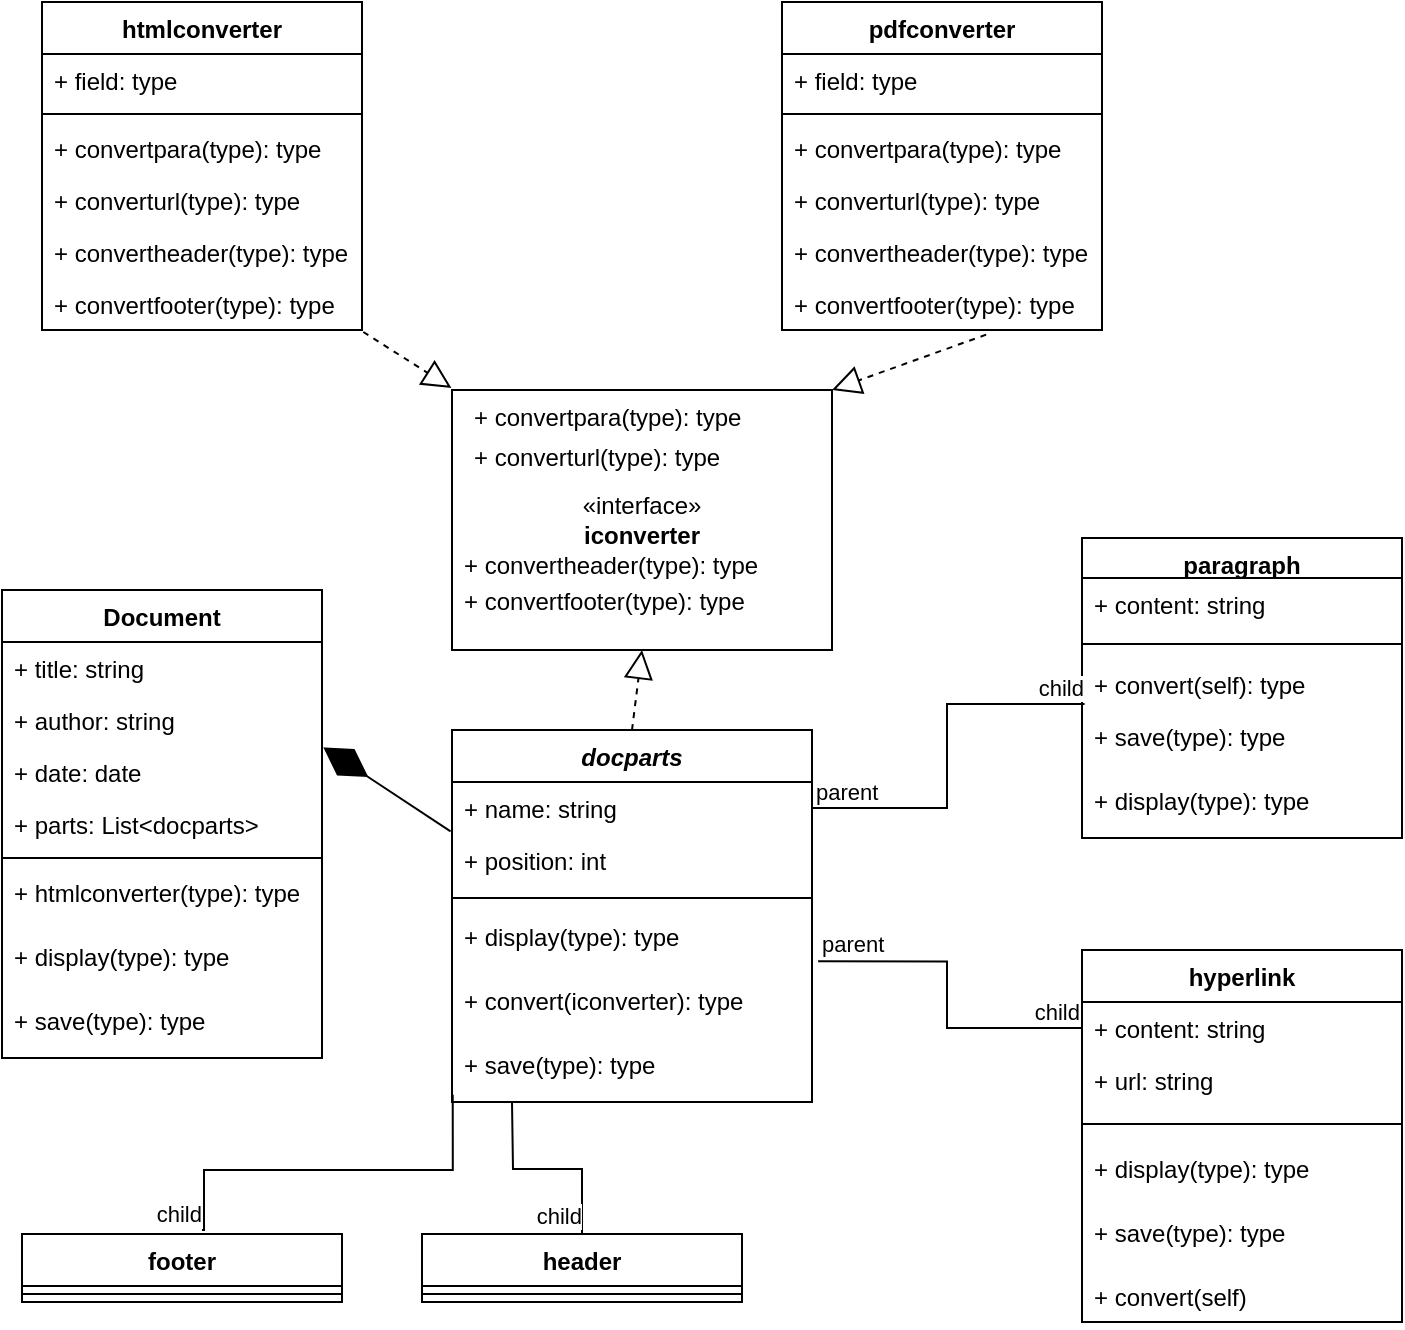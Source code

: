 <mxfile version="22.1.18" type="device">
  <diagram id="C5RBs43oDa-KdzZeNtuy" name="Page-1">
    <mxGraphModel dx="1034" dy="1633" grid="1" gridSize="10" guides="1" tooltips="1" connect="1" arrows="1" fold="1" page="1" pageScale="1" pageWidth="827" pageHeight="1169" math="0" shadow="0">
      <root>
        <mxCell id="WIyWlLk6GJQsqaUBKTNV-0" />
        <mxCell id="WIyWlLk6GJQsqaUBKTNV-1" parent="WIyWlLk6GJQsqaUBKTNV-0" />
        <mxCell id="lSgTRg_lMF9O8IN8LPWt-0" value="&lt;i&gt;docparts&lt;/i&gt;" style="swimlane;fontStyle=1;align=center;verticalAlign=top;childLayout=stackLayout;horizontal=1;startSize=26;horizontalStack=0;resizeParent=1;resizeParentMax=0;resizeLast=0;collapsible=1;marginBottom=0;whiteSpace=wrap;html=1;" vertex="1" parent="WIyWlLk6GJQsqaUBKTNV-1">
          <mxGeometry x="285" y="200" width="180" height="186" as="geometry" />
        </mxCell>
        <mxCell id="lSgTRg_lMF9O8IN8LPWt-24" value="+ name: string" style="text;strokeColor=none;fillColor=none;align=left;verticalAlign=top;spacingLeft=4;spacingRight=4;overflow=hidden;rotatable=0;points=[[0,0.5],[1,0.5]];portConstraint=eastwest;whiteSpace=wrap;html=1;" vertex="1" parent="lSgTRg_lMF9O8IN8LPWt-0">
          <mxGeometry y="26" width="180" height="26" as="geometry" />
        </mxCell>
        <mxCell id="lSgTRg_lMF9O8IN8LPWt-25" value="+ position: int" style="text;strokeColor=none;fillColor=none;align=left;verticalAlign=top;spacingLeft=4;spacingRight=4;overflow=hidden;rotatable=0;points=[[0,0.5],[1,0.5]];portConstraint=eastwest;whiteSpace=wrap;html=1;" vertex="1" parent="lSgTRg_lMF9O8IN8LPWt-0">
          <mxGeometry y="52" width="180" height="26" as="geometry" />
        </mxCell>
        <mxCell id="lSgTRg_lMF9O8IN8LPWt-2" value="" style="line;strokeWidth=1;fillColor=none;align=left;verticalAlign=middle;spacingTop=-1;spacingLeft=3;spacingRight=3;rotatable=0;labelPosition=right;points=[];portConstraint=eastwest;strokeColor=inherit;" vertex="1" parent="lSgTRg_lMF9O8IN8LPWt-0">
          <mxGeometry y="78" width="180" height="12" as="geometry" />
        </mxCell>
        <mxCell id="lSgTRg_lMF9O8IN8LPWt-31" value="+ display(type): type" style="text;strokeColor=none;fillColor=none;align=left;verticalAlign=top;spacingLeft=4;spacingRight=4;overflow=hidden;rotatable=0;points=[[0,0.5],[1,0.5]];portConstraint=eastwest;whiteSpace=wrap;html=1;" vertex="1" parent="lSgTRg_lMF9O8IN8LPWt-0">
          <mxGeometry y="90" width="180" height="32" as="geometry" />
        </mxCell>
        <mxCell id="lSgTRg_lMF9O8IN8LPWt-42" value="+ convert(iconverter): type" style="text;strokeColor=none;fillColor=none;align=left;verticalAlign=top;spacingLeft=4;spacingRight=4;overflow=hidden;rotatable=0;points=[[0,0.5],[1,0.5]];portConstraint=eastwest;whiteSpace=wrap;html=1;" vertex="1" parent="lSgTRg_lMF9O8IN8LPWt-0">
          <mxGeometry y="122" width="180" height="32" as="geometry" />
        </mxCell>
        <mxCell id="lSgTRg_lMF9O8IN8LPWt-32" value="+ save(type): type" style="text;strokeColor=none;fillColor=none;align=left;verticalAlign=top;spacingLeft=4;spacingRight=4;overflow=hidden;rotatable=0;points=[[0,0.5],[1,0.5]];portConstraint=eastwest;whiteSpace=wrap;html=1;" vertex="1" parent="lSgTRg_lMF9O8IN8LPWt-0">
          <mxGeometry y="154" width="180" height="32" as="geometry" />
        </mxCell>
        <mxCell id="lSgTRg_lMF9O8IN8LPWt-4" value="paragraph" style="swimlane;fontStyle=1;align=center;verticalAlign=top;childLayout=stackLayout;horizontal=1;startSize=20;horizontalStack=0;resizeParent=1;resizeParentMax=0;resizeLast=0;collapsible=1;marginBottom=0;whiteSpace=wrap;html=1;" vertex="1" parent="WIyWlLk6GJQsqaUBKTNV-1">
          <mxGeometry x="600" y="104" width="160" height="150" as="geometry" />
        </mxCell>
        <mxCell id="lSgTRg_lMF9O8IN8LPWt-33" value="+ content: string" style="text;strokeColor=none;fillColor=none;align=left;verticalAlign=top;spacingLeft=4;spacingRight=4;overflow=hidden;rotatable=0;points=[[0,0.5],[1,0.5]];portConstraint=eastwest;whiteSpace=wrap;html=1;" vertex="1" parent="lSgTRg_lMF9O8IN8LPWt-4">
          <mxGeometry y="20" width="160" height="26" as="geometry" />
        </mxCell>
        <mxCell id="lSgTRg_lMF9O8IN8LPWt-5" value="" style="line;strokeWidth=1;fillColor=none;align=left;verticalAlign=middle;spacingTop=-1;spacingLeft=3;spacingRight=3;rotatable=0;labelPosition=right;points=[];portConstraint=eastwest;strokeColor=inherit;" vertex="1" parent="lSgTRg_lMF9O8IN8LPWt-4">
          <mxGeometry y="46" width="160" height="14" as="geometry" />
        </mxCell>
        <mxCell id="lSgTRg_lMF9O8IN8LPWt-38" value="+ convert(self): type" style="text;strokeColor=none;fillColor=none;align=left;verticalAlign=top;spacingLeft=4;spacingRight=4;overflow=hidden;rotatable=0;points=[[0,0.5],[1,0.5]];portConstraint=eastwest;whiteSpace=wrap;html=1;" vertex="1" parent="lSgTRg_lMF9O8IN8LPWt-4">
          <mxGeometry y="60" width="160" height="26" as="geometry" />
        </mxCell>
        <mxCell id="lSgTRg_lMF9O8IN8LPWt-35" value="+ save(type): type" style="text;strokeColor=none;fillColor=none;align=left;verticalAlign=top;spacingLeft=4;spacingRight=4;overflow=hidden;rotatable=0;points=[[0,0.5],[1,0.5]];portConstraint=eastwest;whiteSpace=wrap;html=1;" vertex="1" parent="lSgTRg_lMF9O8IN8LPWt-4">
          <mxGeometry y="86" width="160" height="32" as="geometry" />
        </mxCell>
        <mxCell id="lSgTRg_lMF9O8IN8LPWt-34" value="+ display(type): type" style="text;strokeColor=none;fillColor=none;align=left;verticalAlign=top;spacingLeft=4;spacingRight=4;overflow=hidden;rotatable=0;points=[[0,0.5],[1,0.5]];portConstraint=eastwest;whiteSpace=wrap;html=1;" vertex="1" parent="lSgTRg_lMF9O8IN8LPWt-4">
          <mxGeometry y="118" width="160" height="32" as="geometry" />
        </mxCell>
        <mxCell id="lSgTRg_lMF9O8IN8LPWt-6" value="hyperlink" style="swimlane;fontStyle=1;align=center;verticalAlign=top;childLayout=stackLayout;horizontal=1;startSize=26;horizontalStack=0;resizeParent=1;resizeParentMax=0;resizeLast=0;collapsible=1;marginBottom=0;whiteSpace=wrap;html=1;" vertex="1" parent="WIyWlLk6GJQsqaUBKTNV-1">
          <mxGeometry x="600" y="310" width="160" height="186" as="geometry" />
        </mxCell>
        <mxCell id="lSgTRg_lMF9O8IN8LPWt-39" value="+ content: string" style="text;strokeColor=none;fillColor=none;align=left;verticalAlign=top;spacingLeft=4;spacingRight=4;overflow=hidden;rotatable=0;points=[[0,0.5],[1,0.5]];portConstraint=eastwest;whiteSpace=wrap;html=1;" vertex="1" parent="lSgTRg_lMF9O8IN8LPWt-6">
          <mxGeometry y="26" width="160" height="26" as="geometry" />
        </mxCell>
        <mxCell id="lSgTRg_lMF9O8IN8LPWt-41" value="+ url: string" style="text;strokeColor=none;fillColor=none;align=left;verticalAlign=top;spacingLeft=4;spacingRight=4;overflow=hidden;rotatable=0;points=[[0,0.5],[1,0.5]];portConstraint=eastwest;whiteSpace=wrap;html=1;" vertex="1" parent="lSgTRg_lMF9O8IN8LPWt-6">
          <mxGeometry y="52" width="160" height="26" as="geometry" />
        </mxCell>
        <mxCell id="lSgTRg_lMF9O8IN8LPWt-7" value="" style="line;strokeWidth=1;fillColor=none;align=left;verticalAlign=middle;spacingTop=-1;spacingLeft=3;spacingRight=3;rotatable=0;labelPosition=right;points=[];portConstraint=eastwest;strokeColor=inherit;" vertex="1" parent="lSgTRg_lMF9O8IN8LPWt-6">
          <mxGeometry y="78" width="160" height="18" as="geometry" />
        </mxCell>
        <mxCell id="lSgTRg_lMF9O8IN8LPWt-37" value="+ display(type): type" style="text;strokeColor=none;fillColor=none;align=left;verticalAlign=top;spacingLeft=4;spacingRight=4;overflow=hidden;rotatable=0;points=[[0,0.5],[1,0.5]];portConstraint=eastwest;whiteSpace=wrap;html=1;" vertex="1" parent="lSgTRg_lMF9O8IN8LPWt-6">
          <mxGeometry y="96" width="160" height="32" as="geometry" />
        </mxCell>
        <mxCell id="lSgTRg_lMF9O8IN8LPWt-36" value="+ save(type): type" style="text;strokeColor=none;fillColor=none;align=left;verticalAlign=top;spacingLeft=4;spacingRight=4;overflow=hidden;rotatable=0;points=[[0,0.5],[1,0.5]];portConstraint=eastwest;whiteSpace=wrap;html=1;" vertex="1" parent="lSgTRg_lMF9O8IN8LPWt-6">
          <mxGeometry y="128" width="160" height="32" as="geometry" />
        </mxCell>
        <mxCell id="lSgTRg_lMF9O8IN8LPWt-27" value="+ convert(self)" style="text;strokeColor=none;fillColor=none;align=left;verticalAlign=top;spacingLeft=4;spacingRight=4;overflow=hidden;rotatable=0;points=[[0,0.5],[1,0.5]];portConstraint=eastwest;whiteSpace=wrap;html=1;" vertex="1" parent="lSgTRg_lMF9O8IN8LPWt-6">
          <mxGeometry y="160" width="160" height="26" as="geometry" />
        </mxCell>
        <mxCell id="lSgTRg_lMF9O8IN8LPWt-8" value="header" style="swimlane;fontStyle=1;align=center;verticalAlign=top;childLayout=stackLayout;horizontal=1;startSize=26;horizontalStack=0;resizeParent=1;resizeParentMax=0;resizeLast=0;collapsible=1;marginBottom=0;whiteSpace=wrap;html=1;" vertex="1" parent="WIyWlLk6GJQsqaUBKTNV-1">
          <mxGeometry x="270" y="452" width="160" height="34" as="geometry" />
        </mxCell>
        <mxCell id="lSgTRg_lMF9O8IN8LPWt-9" value="" style="line;strokeWidth=1;fillColor=none;align=left;verticalAlign=middle;spacingTop=-1;spacingLeft=3;spacingRight=3;rotatable=0;labelPosition=right;points=[];portConstraint=eastwest;strokeColor=inherit;" vertex="1" parent="lSgTRg_lMF9O8IN8LPWt-8">
          <mxGeometry y="26" width="160" height="8" as="geometry" />
        </mxCell>
        <mxCell id="lSgTRg_lMF9O8IN8LPWt-10" value="footer" style="swimlane;fontStyle=1;align=center;verticalAlign=top;childLayout=stackLayout;horizontal=1;startSize=26;horizontalStack=0;resizeParent=1;resizeParentMax=0;resizeLast=0;collapsible=1;marginBottom=0;whiteSpace=wrap;html=1;" vertex="1" parent="WIyWlLk6GJQsqaUBKTNV-1">
          <mxGeometry x="70" y="452" width="160" height="34" as="geometry" />
        </mxCell>
        <mxCell id="lSgTRg_lMF9O8IN8LPWt-11" value="" style="line;strokeWidth=1;fillColor=none;align=left;verticalAlign=middle;spacingTop=-1;spacingLeft=3;spacingRight=3;rotatable=0;labelPosition=right;points=[];portConstraint=eastwest;strokeColor=inherit;" vertex="1" parent="lSgTRg_lMF9O8IN8LPWt-10">
          <mxGeometry y="26" width="160" height="8" as="geometry" />
        </mxCell>
        <mxCell id="lSgTRg_lMF9O8IN8LPWt-17" value="Document" style="swimlane;fontStyle=1;align=center;verticalAlign=top;childLayout=stackLayout;horizontal=1;startSize=26;horizontalStack=0;resizeParent=1;resizeParentMax=0;resizeLast=0;collapsible=1;marginBottom=0;whiteSpace=wrap;html=1;" vertex="1" parent="WIyWlLk6GJQsqaUBKTNV-1">
          <mxGeometry x="60" y="130" width="160" height="234" as="geometry" />
        </mxCell>
        <mxCell id="lSgTRg_lMF9O8IN8LPWt-18" value="+ title: string" style="text;strokeColor=none;fillColor=none;align=left;verticalAlign=top;spacingLeft=4;spacingRight=4;overflow=hidden;rotatable=0;points=[[0,0.5],[1,0.5]];portConstraint=eastwest;whiteSpace=wrap;html=1;" vertex="1" parent="lSgTRg_lMF9O8IN8LPWt-17">
          <mxGeometry y="26" width="160" height="26" as="geometry" />
        </mxCell>
        <mxCell id="lSgTRg_lMF9O8IN8LPWt-21" value="+ author: string" style="text;strokeColor=none;fillColor=none;align=left;verticalAlign=top;spacingLeft=4;spacingRight=4;overflow=hidden;rotatable=0;points=[[0,0.5],[1,0.5]];portConstraint=eastwest;whiteSpace=wrap;html=1;" vertex="1" parent="lSgTRg_lMF9O8IN8LPWt-17">
          <mxGeometry y="52" width="160" height="26" as="geometry" />
        </mxCell>
        <mxCell id="lSgTRg_lMF9O8IN8LPWt-22" value="+ date: date" style="text;strokeColor=none;fillColor=none;align=left;verticalAlign=top;spacingLeft=4;spacingRight=4;overflow=hidden;rotatable=0;points=[[0,0.5],[1,0.5]];portConstraint=eastwest;whiteSpace=wrap;html=1;" vertex="1" parent="lSgTRg_lMF9O8IN8LPWt-17">
          <mxGeometry y="78" width="160" height="26" as="geometry" />
        </mxCell>
        <mxCell id="lSgTRg_lMF9O8IN8LPWt-23" value="+ parts: List&amp;lt;docparts&amp;gt;" style="text;strokeColor=none;fillColor=none;align=left;verticalAlign=top;spacingLeft=4;spacingRight=4;overflow=hidden;rotatable=0;points=[[0,0.5],[1,0.5]];portConstraint=eastwest;whiteSpace=wrap;html=1;" vertex="1" parent="lSgTRg_lMF9O8IN8LPWt-17">
          <mxGeometry y="104" width="160" height="26" as="geometry" />
        </mxCell>
        <mxCell id="lSgTRg_lMF9O8IN8LPWt-19" value="" style="line;strokeWidth=1;fillColor=none;align=left;verticalAlign=middle;spacingTop=-1;spacingLeft=3;spacingRight=3;rotatable=0;labelPosition=right;points=[];portConstraint=eastwest;strokeColor=inherit;" vertex="1" parent="lSgTRg_lMF9O8IN8LPWt-17">
          <mxGeometry y="130" width="160" height="8" as="geometry" />
        </mxCell>
        <mxCell id="lSgTRg_lMF9O8IN8LPWt-20" value="+ htmlconverter(type): type" style="text;strokeColor=none;fillColor=none;align=left;verticalAlign=top;spacingLeft=4;spacingRight=4;overflow=hidden;rotatable=0;points=[[0,0.5],[1,0.5]];portConstraint=eastwest;whiteSpace=wrap;html=1;" vertex="1" parent="lSgTRg_lMF9O8IN8LPWt-17">
          <mxGeometry y="138" width="160" height="32" as="geometry" />
        </mxCell>
        <mxCell id="lSgTRg_lMF9O8IN8LPWt-29" value="+ display(type): type" style="text;strokeColor=none;fillColor=none;align=left;verticalAlign=top;spacingLeft=4;spacingRight=4;overflow=hidden;rotatable=0;points=[[0,0.5],[1,0.5]];portConstraint=eastwest;whiteSpace=wrap;html=1;" vertex="1" parent="lSgTRg_lMF9O8IN8LPWt-17">
          <mxGeometry y="170" width="160" height="32" as="geometry" />
        </mxCell>
        <mxCell id="lSgTRg_lMF9O8IN8LPWt-30" value="+ save(type): type" style="text;strokeColor=none;fillColor=none;align=left;verticalAlign=top;spacingLeft=4;spacingRight=4;overflow=hidden;rotatable=0;points=[[0,0.5],[1,0.5]];portConstraint=eastwest;whiteSpace=wrap;html=1;" vertex="1" parent="lSgTRg_lMF9O8IN8LPWt-17">
          <mxGeometry y="202" width="160" height="32" as="geometry" />
        </mxCell>
        <mxCell id="lSgTRg_lMF9O8IN8LPWt-26" value="" style="endArrow=diamondThin;endFill=1;endSize=24;html=1;rounded=0;entryX=1.004;entryY=0.026;entryDx=0;entryDy=0;entryPerimeter=0;exitX=-0.004;exitY=0.949;exitDx=0;exitDy=0;exitPerimeter=0;" edge="1" parent="WIyWlLk6GJQsqaUBKTNV-1" source="lSgTRg_lMF9O8IN8LPWt-24" target="lSgTRg_lMF9O8IN8LPWt-22">
          <mxGeometry width="160" relative="1" as="geometry">
            <mxPoint x="330" y="290" as="sourcePoint" />
            <mxPoint x="490" y="290" as="targetPoint" />
          </mxGeometry>
        </mxCell>
        <mxCell id="lSgTRg_lMF9O8IN8LPWt-43" value="«interface»&lt;br&gt;&lt;b&gt;iconverter&lt;/b&gt;" style="html=1;whiteSpace=wrap;" vertex="1" parent="WIyWlLk6GJQsqaUBKTNV-1">
          <mxGeometry x="285" y="30" width="190" height="130" as="geometry" />
        </mxCell>
        <mxCell id="lSgTRg_lMF9O8IN8LPWt-44" value="htmlconverter" style="swimlane;fontStyle=1;align=center;verticalAlign=top;childLayout=stackLayout;horizontal=1;startSize=26;horizontalStack=0;resizeParent=1;resizeParentMax=0;resizeLast=0;collapsible=1;marginBottom=0;whiteSpace=wrap;html=1;" vertex="1" parent="WIyWlLk6GJQsqaUBKTNV-1">
          <mxGeometry x="80" y="-164" width="160" height="164" as="geometry" />
        </mxCell>
        <mxCell id="lSgTRg_lMF9O8IN8LPWt-45" value="+ field: type" style="text;strokeColor=none;fillColor=none;align=left;verticalAlign=top;spacingLeft=4;spacingRight=4;overflow=hidden;rotatable=0;points=[[0,0.5],[1,0.5]];portConstraint=eastwest;whiteSpace=wrap;html=1;" vertex="1" parent="lSgTRg_lMF9O8IN8LPWt-44">
          <mxGeometry y="26" width="160" height="26" as="geometry" />
        </mxCell>
        <mxCell id="lSgTRg_lMF9O8IN8LPWt-46" value="" style="line;strokeWidth=1;fillColor=none;align=left;verticalAlign=middle;spacingTop=-1;spacingLeft=3;spacingRight=3;rotatable=0;labelPosition=right;points=[];portConstraint=eastwest;strokeColor=inherit;" vertex="1" parent="lSgTRg_lMF9O8IN8LPWt-44">
          <mxGeometry y="52" width="160" height="8" as="geometry" />
        </mxCell>
        <mxCell id="lSgTRg_lMF9O8IN8LPWt-47" value="+ convertpara(type): type" style="text;strokeColor=none;fillColor=none;align=left;verticalAlign=top;spacingLeft=4;spacingRight=4;overflow=hidden;rotatable=0;points=[[0,0.5],[1,0.5]];portConstraint=eastwest;whiteSpace=wrap;html=1;" vertex="1" parent="lSgTRg_lMF9O8IN8LPWt-44">
          <mxGeometry y="60" width="160" height="26" as="geometry" />
        </mxCell>
        <mxCell id="lSgTRg_lMF9O8IN8LPWt-53" value="+ converturl(type): type" style="text;strokeColor=none;fillColor=none;align=left;verticalAlign=top;spacingLeft=4;spacingRight=4;overflow=hidden;rotatable=0;points=[[0,0.5],[1,0.5]];portConstraint=eastwest;whiteSpace=wrap;html=1;" vertex="1" parent="lSgTRg_lMF9O8IN8LPWt-44">
          <mxGeometry y="86" width="160" height="26" as="geometry" />
        </mxCell>
        <mxCell id="lSgTRg_lMF9O8IN8LPWt-52" value="+ convertheader(type): type" style="text;strokeColor=none;fillColor=none;align=left;verticalAlign=top;spacingLeft=4;spacingRight=4;overflow=hidden;rotatable=0;points=[[0,0.5],[1,0.5]];portConstraint=eastwest;whiteSpace=wrap;html=1;" vertex="1" parent="lSgTRg_lMF9O8IN8LPWt-44">
          <mxGeometry y="112" width="160" height="26" as="geometry" />
        </mxCell>
        <mxCell id="lSgTRg_lMF9O8IN8LPWt-54" value="+ convertfooter(type): type" style="text;strokeColor=none;fillColor=none;align=left;verticalAlign=top;spacingLeft=4;spacingRight=4;overflow=hidden;rotatable=0;points=[[0,0.5],[1,0.5]];portConstraint=eastwest;whiteSpace=wrap;html=1;" vertex="1" parent="lSgTRg_lMF9O8IN8LPWt-44">
          <mxGeometry y="138" width="160" height="26" as="geometry" />
        </mxCell>
        <mxCell id="lSgTRg_lMF9O8IN8LPWt-55" value="pdfconverter" style="swimlane;fontStyle=1;align=center;verticalAlign=top;childLayout=stackLayout;horizontal=1;startSize=26;horizontalStack=0;resizeParent=1;resizeParentMax=0;resizeLast=0;collapsible=1;marginBottom=0;whiteSpace=wrap;html=1;" vertex="1" parent="WIyWlLk6GJQsqaUBKTNV-1">
          <mxGeometry x="450" y="-164" width="160" height="164" as="geometry" />
        </mxCell>
        <mxCell id="lSgTRg_lMF9O8IN8LPWt-56" value="+ field: type" style="text;strokeColor=none;fillColor=none;align=left;verticalAlign=top;spacingLeft=4;spacingRight=4;overflow=hidden;rotatable=0;points=[[0,0.5],[1,0.5]];portConstraint=eastwest;whiteSpace=wrap;html=1;" vertex="1" parent="lSgTRg_lMF9O8IN8LPWt-55">
          <mxGeometry y="26" width="160" height="26" as="geometry" />
        </mxCell>
        <mxCell id="lSgTRg_lMF9O8IN8LPWt-57" value="" style="line;strokeWidth=1;fillColor=none;align=left;verticalAlign=middle;spacingTop=-1;spacingLeft=3;spacingRight=3;rotatable=0;labelPosition=right;points=[];portConstraint=eastwest;strokeColor=inherit;" vertex="1" parent="lSgTRg_lMF9O8IN8LPWt-55">
          <mxGeometry y="52" width="160" height="8" as="geometry" />
        </mxCell>
        <mxCell id="lSgTRg_lMF9O8IN8LPWt-58" value="+ convertpara(type): type" style="text;strokeColor=none;fillColor=none;align=left;verticalAlign=top;spacingLeft=4;spacingRight=4;overflow=hidden;rotatable=0;points=[[0,0.5],[1,0.5]];portConstraint=eastwest;whiteSpace=wrap;html=1;" vertex="1" parent="lSgTRg_lMF9O8IN8LPWt-55">
          <mxGeometry y="60" width="160" height="26" as="geometry" />
        </mxCell>
        <mxCell id="lSgTRg_lMF9O8IN8LPWt-59" value="+ converturl(type): type" style="text;strokeColor=none;fillColor=none;align=left;verticalAlign=top;spacingLeft=4;spacingRight=4;overflow=hidden;rotatable=0;points=[[0,0.5],[1,0.5]];portConstraint=eastwest;whiteSpace=wrap;html=1;" vertex="1" parent="lSgTRg_lMF9O8IN8LPWt-55">
          <mxGeometry y="86" width="160" height="26" as="geometry" />
        </mxCell>
        <mxCell id="lSgTRg_lMF9O8IN8LPWt-60" value="+ convertheader(type): type" style="text;strokeColor=none;fillColor=none;align=left;verticalAlign=top;spacingLeft=4;spacingRight=4;overflow=hidden;rotatable=0;points=[[0,0.5],[1,0.5]];portConstraint=eastwest;whiteSpace=wrap;html=1;" vertex="1" parent="lSgTRg_lMF9O8IN8LPWt-55">
          <mxGeometry y="112" width="160" height="26" as="geometry" />
        </mxCell>
        <mxCell id="lSgTRg_lMF9O8IN8LPWt-61" value="+ convertfooter(type): type" style="text;strokeColor=none;fillColor=none;align=left;verticalAlign=top;spacingLeft=4;spacingRight=4;overflow=hidden;rotatable=0;points=[[0,0.5],[1,0.5]];portConstraint=eastwest;whiteSpace=wrap;html=1;" vertex="1" parent="lSgTRg_lMF9O8IN8LPWt-55">
          <mxGeometry y="138" width="160" height="26" as="geometry" />
        </mxCell>
        <mxCell id="lSgTRg_lMF9O8IN8LPWt-62" value="+ convertfooter(type): type" style="text;strokeColor=none;fillColor=none;align=left;verticalAlign=top;spacingLeft=4;spacingRight=4;overflow=hidden;rotatable=0;points=[[0,0.5],[1,0.5]];portConstraint=eastwest;whiteSpace=wrap;html=1;" vertex="1" parent="WIyWlLk6GJQsqaUBKTNV-1">
          <mxGeometry x="285" y="122" width="160" height="26" as="geometry" />
        </mxCell>
        <mxCell id="lSgTRg_lMF9O8IN8LPWt-63" value="+ convertpara(type): type" style="text;strokeColor=none;fillColor=none;align=left;verticalAlign=top;spacingLeft=4;spacingRight=4;overflow=hidden;rotatable=0;points=[[0,0.5],[1,0.5]];portConstraint=eastwest;whiteSpace=wrap;html=1;" vertex="1" parent="WIyWlLk6GJQsqaUBKTNV-1">
          <mxGeometry x="290" y="30" width="160" height="26" as="geometry" />
        </mxCell>
        <mxCell id="lSgTRg_lMF9O8IN8LPWt-64" value="+ convertheader(type): type" style="text;strokeColor=none;fillColor=none;align=left;verticalAlign=top;spacingLeft=4;spacingRight=4;overflow=hidden;rotatable=0;points=[[0,0.5],[1,0.5]];portConstraint=eastwest;whiteSpace=wrap;html=1;" vertex="1" parent="WIyWlLk6GJQsqaUBKTNV-1">
          <mxGeometry x="285" y="104" width="160" height="26" as="geometry" />
        </mxCell>
        <mxCell id="lSgTRg_lMF9O8IN8LPWt-65" value="+ converturl(type): type" style="text;strokeColor=none;fillColor=none;align=left;verticalAlign=top;spacingLeft=4;spacingRight=4;overflow=hidden;rotatable=0;points=[[0,0.5],[1,0.5]];portConstraint=eastwest;whiteSpace=wrap;html=1;" vertex="1" parent="WIyWlLk6GJQsqaUBKTNV-1">
          <mxGeometry x="290" y="50" width="160" height="26" as="geometry" />
        </mxCell>
        <mxCell id="lSgTRg_lMF9O8IN8LPWt-67" value="" style="endArrow=block;dashed=1;endFill=0;endSize=12;html=1;rounded=0;exitX=0.5;exitY=0;exitDx=0;exitDy=0;entryX=0.5;entryY=1;entryDx=0;entryDy=0;" edge="1" parent="WIyWlLk6GJQsqaUBKTNV-1" source="lSgTRg_lMF9O8IN8LPWt-0" target="lSgTRg_lMF9O8IN8LPWt-43">
          <mxGeometry width="160" relative="1" as="geometry">
            <mxPoint x="330" y="90" as="sourcePoint" />
            <mxPoint x="490" y="90" as="targetPoint" />
          </mxGeometry>
        </mxCell>
        <mxCell id="lSgTRg_lMF9O8IN8LPWt-68" value="" style="endArrow=block;dashed=1;endFill=0;endSize=12;html=1;rounded=0;exitX=1.004;exitY=1.038;exitDx=0;exitDy=0;exitPerimeter=0;entryX=-0.033;entryY=-0.038;entryDx=0;entryDy=0;entryPerimeter=0;" edge="1" parent="WIyWlLk6GJQsqaUBKTNV-1" source="lSgTRg_lMF9O8IN8LPWt-54" target="lSgTRg_lMF9O8IN8LPWt-63">
          <mxGeometry width="160" relative="1" as="geometry">
            <mxPoint x="330" y="50" as="sourcePoint" />
            <mxPoint x="490" y="50" as="targetPoint" />
          </mxGeometry>
        </mxCell>
        <mxCell id="lSgTRg_lMF9O8IN8LPWt-69" value="" style="endArrow=block;dashed=1;endFill=0;endSize=12;html=1;rounded=0;exitX=0.638;exitY=1.09;exitDx=0;exitDy=0;exitPerimeter=0;entryX=1;entryY=0;entryDx=0;entryDy=0;" edge="1" parent="WIyWlLk6GJQsqaUBKTNV-1" source="lSgTRg_lMF9O8IN8LPWt-61" target="lSgTRg_lMF9O8IN8LPWt-43">
          <mxGeometry width="160" relative="1" as="geometry">
            <mxPoint x="330" y="50" as="sourcePoint" />
            <mxPoint x="490" y="50" as="targetPoint" />
          </mxGeometry>
        </mxCell>
        <mxCell id="lSgTRg_lMF9O8IN8LPWt-70" value="" style="endArrow=none;html=1;edgeStyle=orthogonalEdgeStyle;rounded=0;entryX=0.008;entryY=0.885;entryDx=0;entryDy=0;entryPerimeter=0;exitX=1;exitY=0.5;exitDx=0;exitDy=0;" edge="1" parent="WIyWlLk6GJQsqaUBKTNV-1" source="lSgTRg_lMF9O8IN8LPWt-24" target="lSgTRg_lMF9O8IN8LPWt-38">
          <mxGeometry relative="1" as="geometry">
            <mxPoint x="330" y="310" as="sourcePoint" />
            <mxPoint x="490" y="310" as="targetPoint" />
          </mxGeometry>
        </mxCell>
        <mxCell id="lSgTRg_lMF9O8IN8LPWt-71" value="parent" style="edgeLabel;resizable=0;html=1;align=left;verticalAlign=bottom;" connectable="0" vertex="1" parent="lSgTRg_lMF9O8IN8LPWt-70">
          <mxGeometry x="-1" relative="1" as="geometry" />
        </mxCell>
        <mxCell id="lSgTRg_lMF9O8IN8LPWt-72" value="child" style="edgeLabel;resizable=0;html=1;align=right;verticalAlign=bottom;" connectable="0" vertex="1" parent="lSgTRg_lMF9O8IN8LPWt-70">
          <mxGeometry x="1" relative="1" as="geometry" />
        </mxCell>
        <mxCell id="lSgTRg_lMF9O8IN8LPWt-73" value="" style="endArrow=none;html=1;edgeStyle=orthogonalEdgeStyle;rounded=0;entryX=0;entryY=0.5;entryDx=0;entryDy=0;exitX=1.017;exitY=0.802;exitDx=0;exitDy=0;exitPerimeter=0;" edge="1" parent="WIyWlLk6GJQsqaUBKTNV-1" source="lSgTRg_lMF9O8IN8LPWt-31" target="lSgTRg_lMF9O8IN8LPWt-39">
          <mxGeometry relative="1" as="geometry">
            <mxPoint x="465" y="350" as="sourcePoint" />
            <mxPoint x="580" y="350" as="targetPoint" />
          </mxGeometry>
        </mxCell>
        <mxCell id="lSgTRg_lMF9O8IN8LPWt-74" value="parent" style="edgeLabel;resizable=0;html=1;align=left;verticalAlign=bottom;" connectable="0" vertex="1" parent="lSgTRg_lMF9O8IN8LPWt-73">
          <mxGeometry x="-1" relative="1" as="geometry" />
        </mxCell>
        <mxCell id="lSgTRg_lMF9O8IN8LPWt-75" value="child" style="edgeLabel;resizable=0;html=1;align=right;verticalAlign=bottom;" connectable="0" vertex="1" parent="lSgTRg_lMF9O8IN8LPWt-73">
          <mxGeometry x="1" relative="1" as="geometry" />
        </mxCell>
        <mxCell id="lSgTRg_lMF9O8IN8LPWt-76" value="" style="endArrow=none;html=1;edgeStyle=orthogonalEdgeStyle;rounded=0;" edge="1" parent="WIyWlLk6GJQsqaUBKTNV-1" target="lSgTRg_lMF9O8IN8LPWt-8">
          <mxGeometry relative="1" as="geometry">
            <mxPoint x="315" y="386" as="sourcePoint" />
            <mxPoint x="475" y="386" as="targetPoint" />
          </mxGeometry>
        </mxCell>
        <mxCell id="lSgTRg_lMF9O8IN8LPWt-78" value="child" style="edgeLabel;resizable=0;html=1;align=right;verticalAlign=bottom;" connectable="0" vertex="1" parent="lSgTRg_lMF9O8IN8LPWt-76">
          <mxGeometry x="1" relative="1" as="geometry" />
        </mxCell>
        <mxCell id="lSgTRg_lMF9O8IN8LPWt-79" value="" style="endArrow=none;html=1;edgeStyle=orthogonalEdgeStyle;rounded=0;exitX=0.002;exitY=0.885;exitDx=0;exitDy=0;exitPerimeter=0;" edge="1" parent="WIyWlLk6GJQsqaUBKTNV-1" source="lSgTRg_lMF9O8IN8LPWt-32">
          <mxGeometry relative="1" as="geometry">
            <mxPoint x="325" y="396" as="sourcePoint" />
            <mxPoint x="160" y="450" as="targetPoint" />
            <Array as="points">
              <mxPoint x="285" y="420" />
              <mxPoint x="161" y="420" />
            </Array>
          </mxGeometry>
        </mxCell>
        <mxCell id="lSgTRg_lMF9O8IN8LPWt-81" value="child" style="edgeLabel;resizable=0;html=1;align=right;verticalAlign=bottom;" connectable="0" vertex="1" parent="lSgTRg_lMF9O8IN8LPWt-79">
          <mxGeometry x="1" relative="1" as="geometry" />
        </mxCell>
      </root>
    </mxGraphModel>
  </diagram>
</mxfile>
